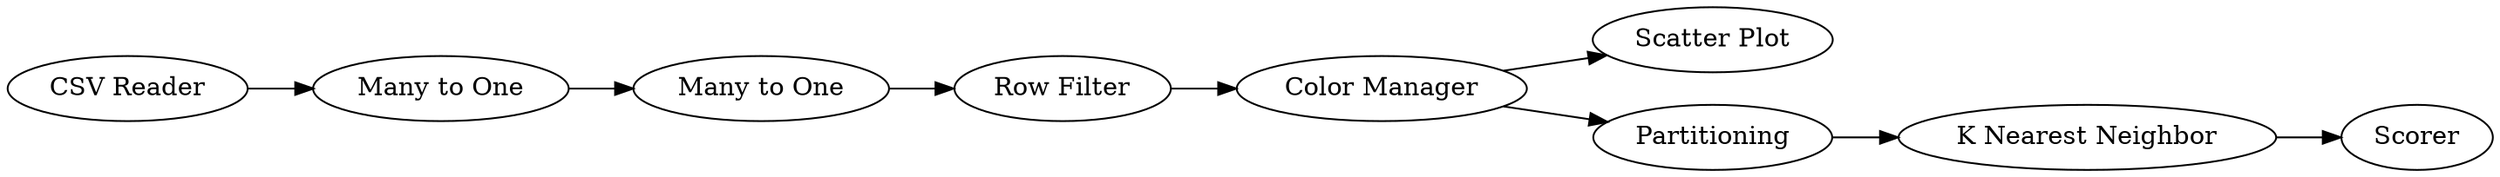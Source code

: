 digraph {
	1 -> 8
	8 -> 9
	3 -> 4
	3 -> 5
	5 -> 6
	2 -> 3
	6 -> 7
	9 -> 2
	5 [label=Partitioning]
	1 [label="CSV Reader"]
	7 [label=Scorer]
	9 [label="Many to One"]
	4 [label="Scatter Plot"]
	8 [label="Many to One"]
	6 [label="K Nearest Neighbor"]
	3 [label="Color Manager"]
	2 [label="Row Filter"]
	rankdir=LR
}
